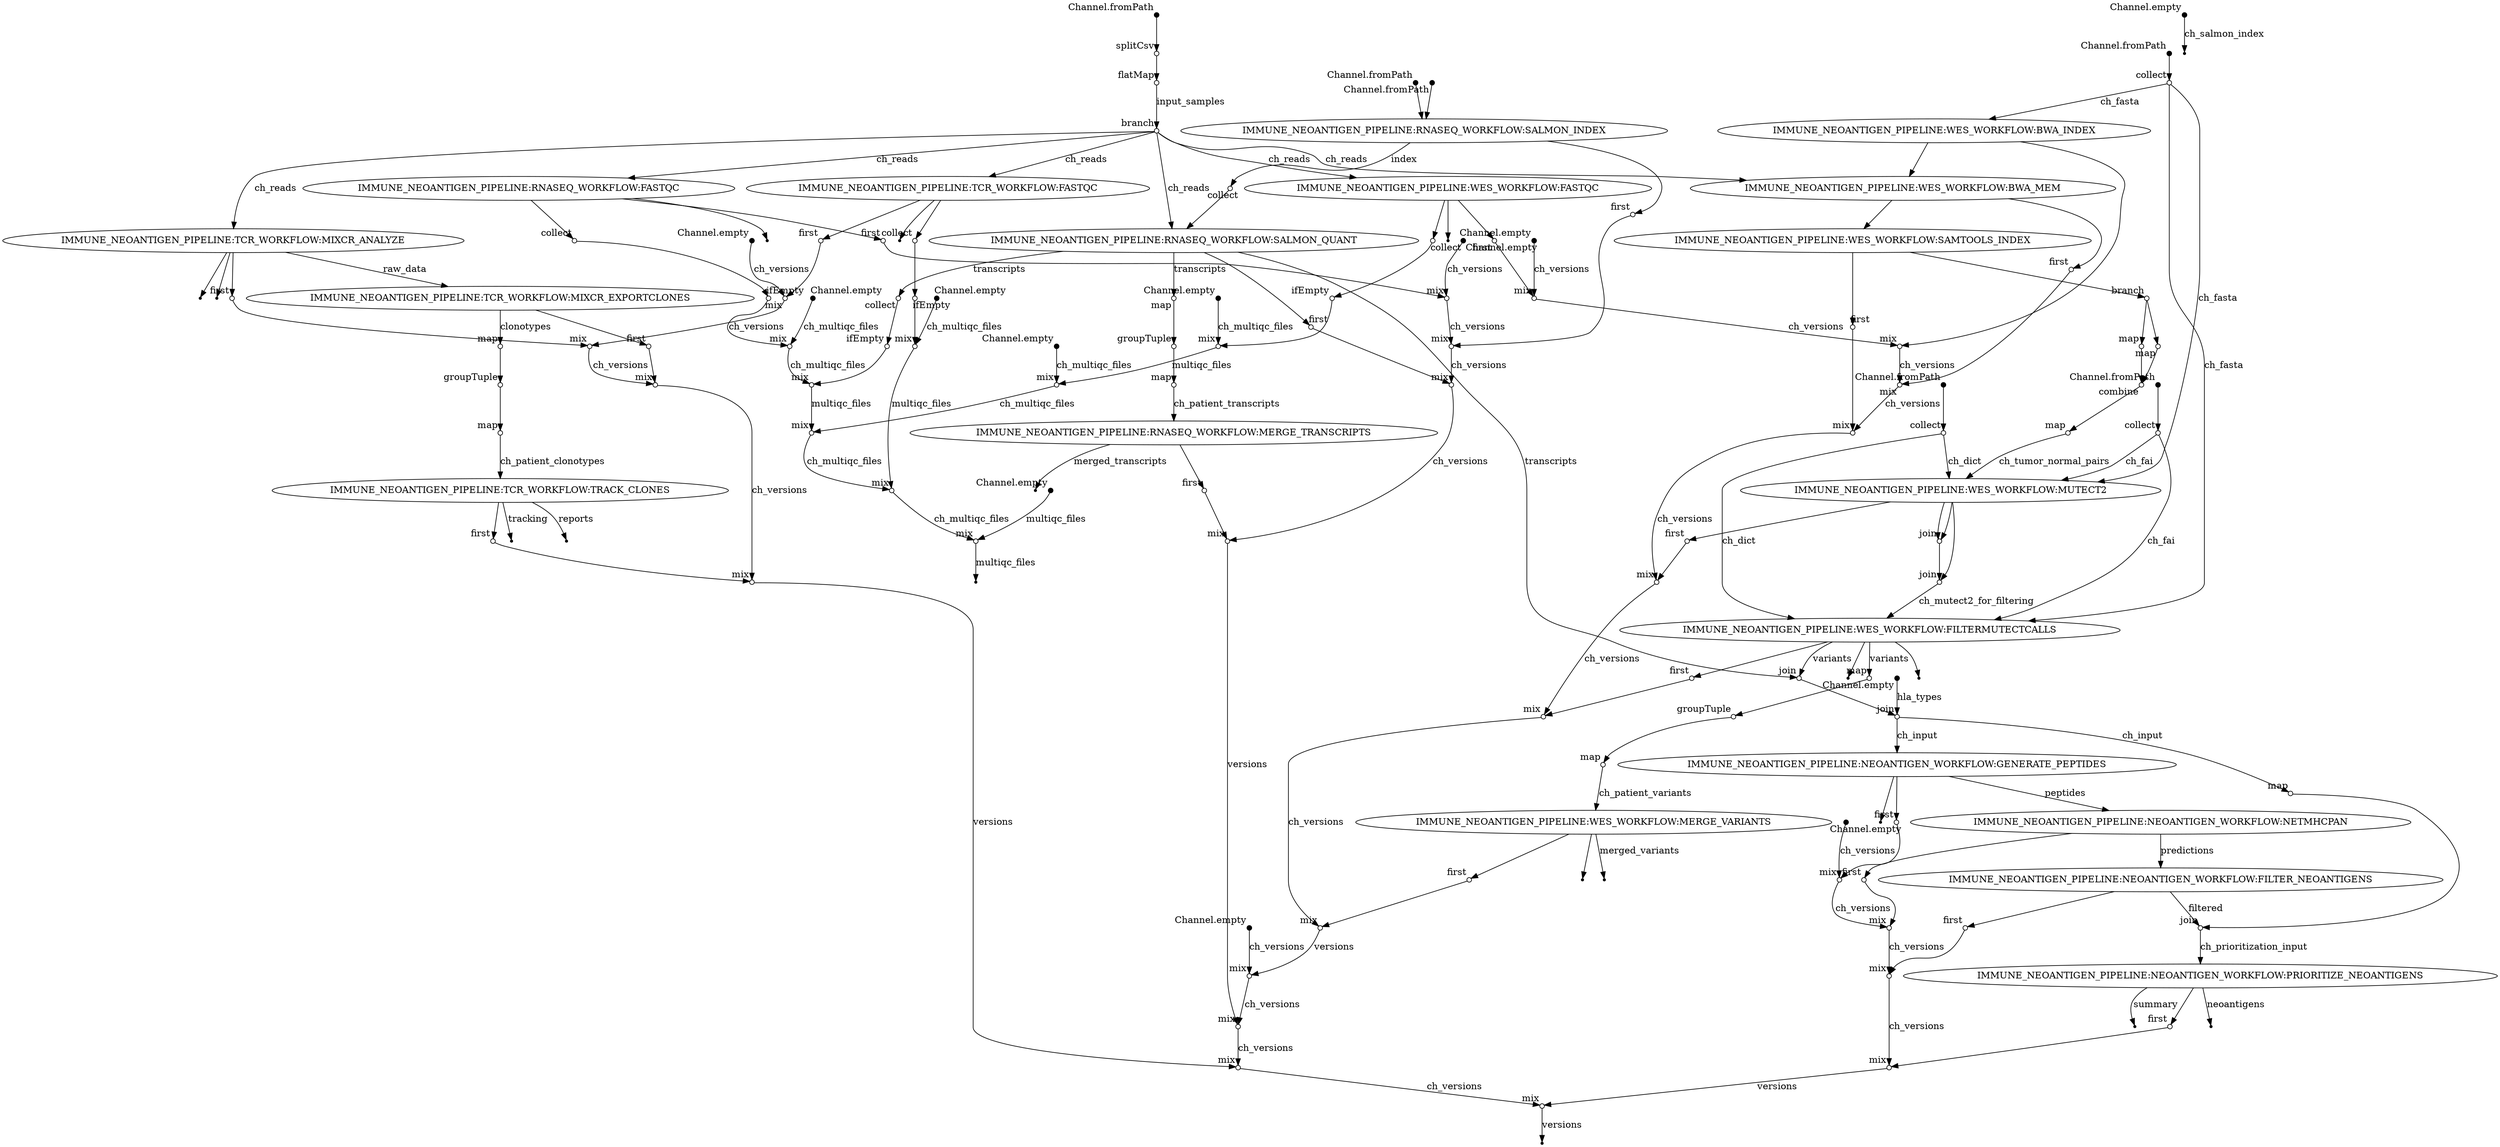 digraph "pipeline_dag_20250709_225139" {
rankdir=TB;
v0 [shape=point,label="",fixedsize=true,width=0.1,xlabel="Channel.fromPath"];
v1 [shape=circle,label="",fixedsize=true,width=0.1,xlabel="splitCsv"];
v0 -> v1;

v1 [shape=circle,label="",fixedsize=true,width=0.1,xlabel="splitCsv"];
v2 [shape=circle,label="",fixedsize=true,width=0.1,xlabel="flatMap"];
v1 -> v2;

v2 [shape=circle,label="",fixedsize=true,width=0.1,xlabel="flatMap"];
v5 [shape=circle,label="",fixedsize=true,width=0.1,xlabel="branch"];
v2 -> v5 [label="input_samples"];

v3 [shape=point,label="",fixedsize=true,width=0.1,xlabel="Channel.empty"];
v53 [shape=circle,label="",fixedsize=true,width=0.1,xlabel="mix"];
v3 -> v53 [label="ch_versions"];

v4 [shape=point,label="",fixedsize=true,width=0.1,xlabel="Channel.empty"];
v54 [shape=circle,label="",fixedsize=true,width=0.1,xlabel="mix"];
v4 -> v54 [label="ch_multiqc_files"];

v5 [shape=circle,label="",fixedsize=true,width=0.1,xlabel="branch"];
v89 [label="IMMUNE_NEOANTIGEN_PIPELINE:TCR_WORKFLOW:FASTQC"];
v5 -> v89 [label="ch_reads"];

v5 [shape=circle,label="",fixedsize=true,width=0.1,xlabel="branch"];
v14 [label="IMMUNE_NEOANTIGEN_PIPELINE:WES_WORKFLOW:FASTQC"];
v5 -> v14 [label="ch_reads"];

v5 [shape=circle,label="",fixedsize=true,width=0.1,xlabel="branch"];
v57 [label="IMMUNE_NEOANTIGEN_PIPELINE:RNASEQ_WORKFLOW:FASTQC"];
v5 -> v57 [label="ch_reads"];

v6 [shape=point,label="",fixedsize=true,width=0.1,xlabel="Channel.empty"];
v17 [shape=circle,label="",fixedsize=true,width=0.1,xlabel="mix"];
v6 -> v17 [label="ch_versions"];

v7 [shape=point,label="",fixedsize=true,width=0.1,xlabel="Channel.empty"];
v20 [shape=circle,label="",fixedsize=true,width=0.1,xlabel="mix"];
v7 -> v20 [label="ch_multiqc_files"];

v8 [shape=point,label="",fixedsize=true,width=0.1,xlabel="Channel.fromPath"];
v9 [shape=circle,label="",fixedsize=true,width=0.1,xlabel="collect"];
v8 -> v9;

v9 [shape=circle,label="",fixedsize=true,width=0.1,xlabel="collect"];
v21 [label="IMMUNE_NEOANTIGEN_PIPELINE:WES_WORKFLOW:BWA_INDEX"];
v9 -> v21 [label="ch_fasta"];

v10 [shape=point,label="",fixedsize=true,width=0.1,xlabel="Channel.fromPath"];
v11 [shape=circle,label="",fixedsize=true,width=0.1,xlabel="collect"];
v10 -> v11;

v11 [shape=circle,label="",fixedsize=true,width=0.1,xlabel="collect"];
v34 [label="IMMUNE_NEOANTIGEN_PIPELINE:WES_WORKFLOW:MUTECT2"];
v11 -> v34 [label="ch_fai"];

v12 [shape=point,label="",fixedsize=true,width=0.1,xlabel="Channel.fromPath"];
v13 [shape=circle,label="",fixedsize=true,width=0.1,xlabel="collect"];
v12 -> v13;

v13 [shape=circle,label="",fixedsize=true,width=0.1,xlabel="collect"];
v34 [label="IMMUNE_NEOANTIGEN_PIPELINE:WES_WORKFLOW:MUTECT2"];
v13 -> v34 [label="ch_dict"];

v14 [label="IMMUNE_NEOANTIGEN_PIPELINE:WES_WORKFLOW:FASTQC"];
v15 [shape=point];
v14 -> v15;

v14 [label="IMMUNE_NEOANTIGEN_PIPELINE:WES_WORKFLOW:FASTQC"];
v18 [shape=circle,label="",fixedsize=true,width=0.1,xlabel="collect"];
v14 -> v18;

v14 [label="IMMUNE_NEOANTIGEN_PIPELINE:WES_WORKFLOW:FASTQC"];
v16 [shape=circle,label="",fixedsize=true,width=0.1,xlabel="first"];
v14 -> v16;

v16 [shape=circle,label="",fixedsize=true,width=0.1,xlabel="first"];
v17 [shape=circle,label="",fixedsize=true,width=0.1,xlabel="mix"];
v16 -> v17;

v17 [shape=circle,label="",fixedsize=true,width=0.1,xlabel="mix"];
v22 [shape=circle,label="",fixedsize=true,width=0.1,xlabel="mix"];
v17 -> v22 [label="ch_versions"];

v18 [shape=circle,label="",fixedsize=true,width=0.1,xlabel="collect"];
v19 [shape=circle,label="",fixedsize=true,width=0.1,xlabel="ifEmpty"];
v18 -> v19;

v19 [shape=circle,label="",fixedsize=true,width=0.1,xlabel="ifEmpty"];
v20 [shape=circle,label="",fixedsize=true,width=0.1,xlabel="mix"];
v19 -> v20;

v20 [shape=circle,label="",fixedsize=true,width=0.1,xlabel="mix"];
v54 [shape=circle,label="",fixedsize=true,width=0.1,xlabel="mix"];
v20 -> v54 [label="multiqc_files"];

v21 [label="IMMUNE_NEOANTIGEN_PIPELINE:WES_WORKFLOW:BWA_INDEX"];
v23 [label="IMMUNE_NEOANTIGEN_PIPELINE:WES_WORKFLOW:BWA_MEM"];
v21 -> v23;

v21 [label="IMMUNE_NEOANTIGEN_PIPELINE:WES_WORKFLOW:BWA_INDEX"];
v22 [shape=circle,label="",fixedsize=true,width=0.1,xlabel="mix"];
v21 -> v22;

v22 [shape=circle,label="",fixedsize=true,width=0.1,xlabel="mix"];
v25 [shape=circle,label="",fixedsize=true,width=0.1,xlabel="mix"];
v22 -> v25 [label="ch_versions"];

v5 [shape=circle,label="",fixedsize=true,width=0.1,xlabel="branch"];
v23 [label="IMMUNE_NEOANTIGEN_PIPELINE:WES_WORKFLOW:BWA_MEM"];
v5 -> v23 [label="ch_reads"];

v23 [label="IMMUNE_NEOANTIGEN_PIPELINE:WES_WORKFLOW:BWA_MEM"];
v26 [label="IMMUNE_NEOANTIGEN_PIPELINE:WES_WORKFLOW:SAMTOOLS_INDEX"];
v23 -> v26;

v23 [label="IMMUNE_NEOANTIGEN_PIPELINE:WES_WORKFLOW:BWA_MEM"];
v24 [shape=circle,label="",fixedsize=true,width=0.1,xlabel="first"];
v23 -> v24;

v24 [shape=circle,label="",fixedsize=true,width=0.1,xlabel="first"];
v25 [shape=circle,label="",fixedsize=true,width=0.1,xlabel="mix"];
v24 -> v25;

v25 [shape=circle,label="",fixedsize=true,width=0.1,xlabel="mix"];
v28 [shape=circle,label="",fixedsize=true,width=0.1,xlabel="mix"];
v25 -> v28 [label="ch_versions"];

v26 [label="IMMUNE_NEOANTIGEN_PIPELINE:WES_WORKFLOW:SAMTOOLS_INDEX"];
v29 [shape=circle,label="",fixedsize=true,width=0.1,xlabel="branch"];
v26 -> v29;

v26 [label="IMMUNE_NEOANTIGEN_PIPELINE:WES_WORKFLOW:SAMTOOLS_INDEX"];
v27 [shape=circle,label="",fixedsize=true,width=0.1,xlabel="first"];
v26 -> v27;

v27 [shape=circle,label="",fixedsize=true,width=0.1,xlabel="first"];
v28 [shape=circle,label="",fixedsize=true,width=0.1,xlabel="mix"];
v27 -> v28;

v28 [shape=circle,label="",fixedsize=true,width=0.1,xlabel="mix"];
v36 [shape=circle,label="",fixedsize=true,width=0.1,xlabel="mix"];
v28 -> v36 [label="ch_versions"];

v29 [shape=circle,label="",fixedsize=true,width=0.1,xlabel="branch"];
v31 [shape=circle,label="",fixedsize=true,width=0.1,xlabel="map"];
v29 -> v31;

v29 [shape=circle,label="",fixedsize=true,width=0.1,xlabel="branch"];
v30 [shape=circle,label="",fixedsize=true,width=0.1,xlabel="map"];
v29 -> v30;

v30 [shape=circle,label="",fixedsize=true,width=0.1,xlabel="map"];
v32 [shape=circle,label="",fixedsize=true,width=0.1,xlabel="combine"];
v30 -> v32;

v31 [shape=circle,label="",fixedsize=true,width=0.1,xlabel="map"];
v32 [shape=circle,label="",fixedsize=true,width=0.1,xlabel="combine"];
v31 -> v32;

v32 [shape=circle,label="",fixedsize=true,width=0.1,xlabel="combine"];
v33 [shape=circle,label="",fixedsize=true,width=0.1,xlabel="map"];
v32 -> v33;

v33 [shape=circle,label="",fixedsize=true,width=0.1,xlabel="map"];
v34 [label="IMMUNE_NEOANTIGEN_PIPELINE:WES_WORKFLOW:MUTECT2"];
v33 -> v34 [label="ch_tumor_normal_pairs"];

v9 [shape=circle,label="",fixedsize=true,width=0.1,xlabel="collect"];
v34 [label="IMMUNE_NEOANTIGEN_PIPELINE:WES_WORKFLOW:MUTECT2"];
v9 -> v34 [label="ch_fasta"];

v34 [label="IMMUNE_NEOANTIGEN_PIPELINE:WES_WORKFLOW:MUTECT2"];
v37 [shape=circle,label="",fixedsize=true,width=0.1,xlabel="join"];
v34 -> v37;

v34 [label="IMMUNE_NEOANTIGEN_PIPELINE:WES_WORKFLOW:MUTECT2"];
v37 [shape=circle,label="",fixedsize=true,width=0.1,xlabel="join"];
v34 -> v37;

v34 [label="IMMUNE_NEOANTIGEN_PIPELINE:WES_WORKFLOW:MUTECT2"];
v38 [shape=circle,label="",fixedsize=true,width=0.1,xlabel="join"];
v34 -> v38;

v34 [label="IMMUNE_NEOANTIGEN_PIPELINE:WES_WORKFLOW:MUTECT2"];
v35 [shape=circle,label="",fixedsize=true,width=0.1,xlabel="first"];
v34 -> v35;

v35 [shape=circle,label="",fixedsize=true,width=0.1,xlabel="first"];
v36 [shape=circle,label="",fixedsize=true,width=0.1,xlabel="mix"];
v35 -> v36;

v36 [shape=circle,label="",fixedsize=true,width=0.1,xlabel="mix"];
v43 [shape=circle,label="",fixedsize=true,width=0.1,xlabel="mix"];
v36 -> v43 [label="ch_versions"];

v37 [shape=circle,label="",fixedsize=true,width=0.1,xlabel="join"];
v38 [shape=circle,label="",fixedsize=true,width=0.1,xlabel="join"];
v37 -> v38;

v38 [shape=circle,label="",fixedsize=true,width=0.1,xlabel="join"];
v39 [label="IMMUNE_NEOANTIGEN_PIPELINE:WES_WORKFLOW:FILTERMUTECTCALLS"];
v38 -> v39 [label="ch_mutect2_for_filtering"];

v9 [shape=circle,label="",fixedsize=true,width=0.1,xlabel="collect"];
v39 [label="IMMUNE_NEOANTIGEN_PIPELINE:WES_WORKFLOW:FILTERMUTECTCALLS"];
v9 -> v39 [label="ch_fasta"];

v11 [shape=circle,label="",fixedsize=true,width=0.1,xlabel="collect"];
v39 [label="IMMUNE_NEOANTIGEN_PIPELINE:WES_WORKFLOW:FILTERMUTECTCALLS"];
v11 -> v39 [label="ch_fai"];

v13 [shape=circle,label="",fixedsize=true,width=0.1,xlabel="collect"];
v39 [label="IMMUNE_NEOANTIGEN_PIPELINE:WES_WORKFLOW:FILTERMUTECTCALLS"];
v13 -> v39 [label="ch_dict"];

v39 [label="IMMUNE_NEOANTIGEN_PIPELINE:WES_WORKFLOW:FILTERMUTECTCALLS"];
v45 [shape=circle,label="",fixedsize=true,width=0.1,xlabel="map"];
v39 -> v45 [label="variants"];

v39 [label="IMMUNE_NEOANTIGEN_PIPELINE:WES_WORKFLOW:FILTERMUTECTCALLS"];
v41 [shape=point];
v39 -> v41;

v39 [label="IMMUNE_NEOANTIGEN_PIPELINE:WES_WORKFLOW:FILTERMUTECTCALLS"];
v40 [shape=point];
v39 -> v40;

v39 [label="IMMUNE_NEOANTIGEN_PIPELINE:WES_WORKFLOW:FILTERMUTECTCALLS"];
v42 [shape=circle,label="",fixedsize=true,width=0.1,xlabel="first"];
v39 -> v42;

v42 [shape=circle,label="",fixedsize=true,width=0.1,xlabel="first"];
v43 [shape=circle,label="",fixedsize=true,width=0.1,xlabel="mix"];
v42 -> v43;

v43 [shape=circle,label="",fixedsize=true,width=0.1,xlabel="mix"];
v52 [shape=circle,label="",fixedsize=true,width=0.1,xlabel="mix"];
v43 -> v52 [label="ch_versions"];

v44 [shape=point,label="",fixedsize=true,width=0.1,xlabel="Channel.empty"];
v115 [shape=circle,label="",fixedsize=true,width=0.1,xlabel="join"];
v44 -> v115 [label="hla_types"];

v45 [shape=circle,label="",fixedsize=true,width=0.1,xlabel="map"];
v46 [shape=circle,label="",fixedsize=true,width=0.1,xlabel="groupTuple"];
v45 -> v46;

v46 [shape=circle,label="",fixedsize=true,width=0.1,xlabel="groupTuple"];
v47 [shape=circle,label="",fixedsize=true,width=0.1,xlabel="map"];
v46 -> v47;

v47 [shape=circle,label="",fixedsize=true,width=0.1,xlabel="map"];
v48 [label="IMMUNE_NEOANTIGEN_PIPELINE:WES_WORKFLOW:MERGE_VARIANTS"];
v47 -> v48 [label="ch_patient_variants"];

v48 [label="IMMUNE_NEOANTIGEN_PIPELINE:WES_WORKFLOW:MERGE_VARIANTS"];
v50 [shape=point];
v48 -> v50 [label="merged_variants"];

v48 [label="IMMUNE_NEOANTIGEN_PIPELINE:WES_WORKFLOW:MERGE_VARIANTS"];
v49 [shape=point];
v48 -> v49;

v48 [label="IMMUNE_NEOANTIGEN_PIPELINE:WES_WORKFLOW:MERGE_VARIANTS"];
v51 [shape=circle,label="",fixedsize=true,width=0.1,xlabel="first"];
v48 -> v51;

v51 [shape=circle,label="",fixedsize=true,width=0.1,xlabel="first"];
v52 [shape=circle,label="",fixedsize=true,width=0.1,xlabel="mix"];
v51 -> v52;

v52 [shape=circle,label="",fixedsize=true,width=0.1,xlabel="mix"];
v53 [shape=circle,label="",fixedsize=true,width=0.1,xlabel="mix"];
v52 -> v53 [label="versions"];

v53 [shape=circle,label="",fixedsize=true,width=0.1,xlabel="mix"];
v85 [shape=circle,label="",fixedsize=true,width=0.1,xlabel="mix"];
v53 -> v85 [label="ch_versions"];

v54 [shape=circle,label="",fixedsize=true,width=0.1,xlabel="mix"];
v86 [shape=circle,label="",fixedsize=true,width=0.1,xlabel="mix"];
v54 -> v86 [label="ch_multiqc_files"];

v55 [shape=point,label="",fixedsize=true,width=0.1,xlabel="Channel.empty"];
v60 [shape=circle,label="",fixedsize=true,width=0.1,xlabel="mix"];
v55 -> v60 [label="ch_versions"];

v56 [shape=point,label="",fixedsize=true,width=0.1,xlabel="Channel.empty"];
v63 [shape=circle,label="",fixedsize=true,width=0.1,xlabel="mix"];
v56 -> v63 [label="ch_multiqc_files"];

v57 [label="IMMUNE_NEOANTIGEN_PIPELINE:RNASEQ_WORKFLOW:FASTQC"];
v58 [shape=point];
v57 -> v58;

v57 [label="IMMUNE_NEOANTIGEN_PIPELINE:RNASEQ_WORKFLOW:FASTQC"];
v61 [shape=circle,label="",fixedsize=true,width=0.1,xlabel="collect"];
v57 -> v61;

v57 [label="IMMUNE_NEOANTIGEN_PIPELINE:RNASEQ_WORKFLOW:FASTQC"];
v59 [shape=circle,label="",fixedsize=true,width=0.1,xlabel="first"];
v57 -> v59;

v59 [shape=circle,label="",fixedsize=true,width=0.1,xlabel="first"];
v60 [shape=circle,label="",fixedsize=true,width=0.1,xlabel="mix"];
v59 -> v60;

v60 [shape=circle,label="",fixedsize=true,width=0.1,xlabel="mix"];
v70 [shape=circle,label="",fixedsize=true,width=0.1,xlabel="mix"];
v60 -> v70 [label="ch_versions"];

v61 [shape=circle,label="",fixedsize=true,width=0.1,xlabel="collect"];
v62 [shape=circle,label="",fixedsize=true,width=0.1,xlabel="ifEmpty"];
v61 -> v62;

v62 [shape=circle,label="",fixedsize=true,width=0.1,xlabel="ifEmpty"];
v63 [shape=circle,label="",fixedsize=true,width=0.1,xlabel="mix"];
v62 -> v63;

v63 [shape=circle,label="",fixedsize=true,width=0.1,xlabel="mix"];
v77 [shape=circle,label="",fixedsize=true,width=0.1,xlabel="mix"];
v63 -> v77 [label="ch_multiqc_files"];

v64 [shape=point,label="",fixedsize=true,width=0.1,xlabel="Channel.empty"];
v65 [shape=point];
v64 -> v65 [label="ch_salmon_index"];

v66 [shape=point,label="",fixedsize=true,width=0.1,xlabel="Channel.fromPath"];
v68 [label="IMMUNE_NEOANTIGEN_PIPELINE:RNASEQ_WORKFLOW:SALMON_INDEX"];
v66 -> v68;

v67 [shape=point,label="",fixedsize=true,width=0.1,xlabel="Channel.fromPath"];
v68 [label="IMMUNE_NEOANTIGEN_PIPELINE:RNASEQ_WORKFLOW:SALMON_INDEX"];
v67 -> v68;

v68 [label="IMMUNE_NEOANTIGEN_PIPELINE:RNASEQ_WORKFLOW:SALMON_INDEX"];
v71 [shape=circle,label="",fixedsize=true,width=0.1,xlabel="collect"];
v68 -> v71 [label="index"];

v68 [label="IMMUNE_NEOANTIGEN_PIPELINE:RNASEQ_WORKFLOW:SALMON_INDEX"];
v69 [shape=circle,label="",fixedsize=true,width=0.1,xlabel="first"];
v68 -> v69;

v69 [shape=circle,label="",fixedsize=true,width=0.1,xlabel="first"];
v70 [shape=circle,label="",fixedsize=true,width=0.1,xlabel="mix"];
v69 -> v70;

v70 [shape=circle,label="",fixedsize=true,width=0.1,xlabel="mix"];
v74 [shape=circle,label="",fixedsize=true,width=0.1,xlabel="mix"];
v70 -> v74 [label="ch_versions"];

v71 [shape=circle,label="",fixedsize=true,width=0.1,xlabel="collect"];
v72 [label="IMMUNE_NEOANTIGEN_PIPELINE:RNASEQ_WORKFLOW:SALMON_QUANT"];
v71 -> v72;

v5 [shape=circle,label="",fixedsize=true,width=0.1,xlabel="branch"];
v72 [label="IMMUNE_NEOANTIGEN_PIPELINE:RNASEQ_WORKFLOW:SALMON_QUANT"];
v5 -> v72 [label="ch_reads"];

v72 [label="IMMUNE_NEOANTIGEN_PIPELINE:RNASEQ_WORKFLOW:SALMON_QUANT"];
v75 [shape=circle,label="",fixedsize=true,width=0.1,xlabel="collect"];
v72 -> v75 [label="transcripts"];

v72 [label="IMMUNE_NEOANTIGEN_PIPELINE:RNASEQ_WORKFLOW:SALMON_QUANT"];
v73 [shape=circle,label="",fixedsize=true,width=0.1,xlabel="first"];
v72 -> v73;

v73 [shape=circle,label="",fixedsize=true,width=0.1,xlabel="first"];
v74 [shape=circle,label="",fixedsize=true,width=0.1,xlabel="mix"];
v73 -> v74;

v74 [shape=circle,label="",fixedsize=true,width=0.1,xlabel="mix"];
v84 [shape=circle,label="",fixedsize=true,width=0.1,xlabel="mix"];
v74 -> v84 [label="ch_versions"];

v75 [shape=circle,label="",fixedsize=true,width=0.1,xlabel="collect"];
v76 [shape=circle,label="",fixedsize=true,width=0.1,xlabel="ifEmpty"];
v75 -> v76;

v76 [shape=circle,label="",fixedsize=true,width=0.1,xlabel="ifEmpty"];
v77 [shape=circle,label="",fixedsize=true,width=0.1,xlabel="mix"];
v76 -> v77;

v77 [shape=circle,label="",fixedsize=true,width=0.1,xlabel="mix"];
v86 [shape=circle,label="",fixedsize=true,width=0.1,xlabel="mix"];
v77 -> v86 [label="multiqc_files"];

v72 [label="IMMUNE_NEOANTIGEN_PIPELINE:RNASEQ_WORKFLOW:SALMON_QUANT"];
v78 [shape=circle,label="",fixedsize=true,width=0.1,xlabel="map"];
v72 -> v78 [label="transcripts"];

v78 [shape=circle,label="",fixedsize=true,width=0.1,xlabel="map"];
v79 [shape=circle,label="",fixedsize=true,width=0.1,xlabel="groupTuple"];
v78 -> v79;

v79 [shape=circle,label="",fixedsize=true,width=0.1,xlabel="groupTuple"];
v80 [shape=circle,label="",fixedsize=true,width=0.1,xlabel="map"];
v79 -> v80;

v80 [shape=circle,label="",fixedsize=true,width=0.1,xlabel="map"];
v81 [label="IMMUNE_NEOANTIGEN_PIPELINE:RNASEQ_WORKFLOW:MERGE_TRANSCRIPTS"];
v80 -> v81 [label="ch_patient_transcripts"];

v81 [label="IMMUNE_NEOANTIGEN_PIPELINE:RNASEQ_WORKFLOW:MERGE_TRANSCRIPTS"];
v82 [shape=point];
v81 -> v82 [label="merged_transcripts"];

v81 [label="IMMUNE_NEOANTIGEN_PIPELINE:RNASEQ_WORKFLOW:MERGE_TRANSCRIPTS"];
v83 [shape=circle,label="",fixedsize=true,width=0.1,xlabel="first"];
v81 -> v83;

v83 [shape=circle,label="",fixedsize=true,width=0.1,xlabel="first"];
v84 [shape=circle,label="",fixedsize=true,width=0.1,xlabel="mix"];
v83 -> v84;

v84 [shape=circle,label="",fixedsize=true,width=0.1,xlabel="mix"];
v85 [shape=circle,label="",fixedsize=true,width=0.1,xlabel="mix"];
v84 -> v85 [label="versions"];

v85 [shape=circle,label="",fixedsize=true,width=0.1,xlabel="mix"];
v112 [shape=circle,label="",fixedsize=true,width=0.1,xlabel="mix"];
v85 -> v112 [label="ch_versions"];

v86 [shape=circle,label="",fixedsize=true,width=0.1,xlabel="mix"];
v113 [shape=circle,label="",fixedsize=true,width=0.1,xlabel="mix"];
v86 -> v113 [label="ch_multiqc_files"];

v87 [shape=point,label="",fixedsize=true,width=0.1,xlabel="Channel.empty"];
v92 [shape=circle,label="",fixedsize=true,width=0.1,xlabel="mix"];
v87 -> v92 [label="ch_versions"];

v88 [shape=point,label="",fixedsize=true,width=0.1,xlabel="Channel.empty"];
v95 [shape=circle,label="",fixedsize=true,width=0.1,xlabel="mix"];
v88 -> v95 [label="ch_multiqc_files"];

v89 [label="IMMUNE_NEOANTIGEN_PIPELINE:TCR_WORKFLOW:FASTQC"];
v90 [shape=point];
v89 -> v90;

v89 [label="IMMUNE_NEOANTIGEN_PIPELINE:TCR_WORKFLOW:FASTQC"];
v93 [shape=circle,label="",fixedsize=true,width=0.1,xlabel="collect"];
v89 -> v93;

v89 [label="IMMUNE_NEOANTIGEN_PIPELINE:TCR_WORKFLOW:FASTQC"];
v91 [shape=circle,label="",fixedsize=true,width=0.1,xlabel="first"];
v89 -> v91;

v91 [shape=circle,label="",fixedsize=true,width=0.1,xlabel="first"];
v92 [shape=circle,label="",fixedsize=true,width=0.1,xlabel="mix"];
v91 -> v92;

v92 [shape=circle,label="",fixedsize=true,width=0.1,xlabel="mix"];
v100 [shape=circle,label="",fixedsize=true,width=0.1,xlabel="mix"];
v92 -> v100 [label="ch_versions"];

v93 [shape=circle,label="",fixedsize=true,width=0.1,xlabel="collect"];
v94 [shape=circle,label="",fixedsize=true,width=0.1,xlabel="ifEmpty"];
v93 -> v94;

v94 [shape=circle,label="",fixedsize=true,width=0.1,xlabel="ifEmpty"];
v95 [shape=circle,label="",fixedsize=true,width=0.1,xlabel="mix"];
v94 -> v95;

v95 [shape=circle,label="",fixedsize=true,width=0.1,xlabel="mix"];
v113 [shape=circle,label="",fixedsize=true,width=0.1,xlabel="mix"];
v95 -> v113 [label="multiqc_files"];

v5 [shape=circle,label="",fixedsize=true,width=0.1,xlabel="branch"];
v96 [label="IMMUNE_NEOANTIGEN_PIPELINE:TCR_WORKFLOW:MIXCR_ANALYZE"];
v5 -> v96 [label="ch_reads"];

v96 [label="IMMUNE_NEOANTIGEN_PIPELINE:TCR_WORKFLOW:MIXCR_ANALYZE"];
v101 [label="IMMUNE_NEOANTIGEN_PIPELINE:TCR_WORKFLOW:MIXCR_EXPORTCLONES"];
v96 -> v101 [label="raw_data"];

v96 [label="IMMUNE_NEOANTIGEN_PIPELINE:TCR_WORKFLOW:MIXCR_ANALYZE"];
v98 [shape=point];
v96 -> v98;

v96 [label="IMMUNE_NEOANTIGEN_PIPELINE:TCR_WORKFLOW:MIXCR_ANALYZE"];
v97 [shape=point];
v96 -> v97;

v96 [label="IMMUNE_NEOANTIGEN_PIPELINE:TCR_WORKFLOW:MIXCR_ANALYZE"];
v99 [shape=circle,label="",fixedsize=true,width=0.1,xlabel="first"];
v96 -> v99;

v99 [shape=circle,label="",fixedsize=true,width=0.1,xlabel="first"];
v100 [shape=circle,label="",fixedsize=true,width=0.1,xlabel="mix"];
v99 -> v100;

v100 [shape=circle,label="",fixedsize=true,width=0.1,xlabel="mix"];
v103 [shape=circle,label="",fixedsize=true,width=0.1,xlabel="mix"];
v100 -> v103 [label="ch_versions"];

v101 [label="IMMUNE_NEOANTIGEN_PIPELINE:TCR_WORKFLOW:MIXCR_EXPORTCLONES"];
v104 [shape=circle,label="",fixedsize=true,width=0.1,xlabel="map"];
v101 -> v104 [label="clonotypes"];

v101 [label="IMMUNE_NEOANTIGEN_PIPELINE:TCR_WORKFLOW:MIXCR_EXPORTCLONES"];
v102 [shape=circle,label="",fixedsize=true,width=0.1,xlabel="first"];
v101 -> v102;

v102 [shape=circle,label="",fixedsize=true,width=0.1,xlabel="first"];
v103 [shape=circle,label="",fixedsize=true,width=0.1,xlabel="mix"];
v102 -> v103;

v103 [shape=circle,label="",fixedsize=true,width=0.1,xlabel="mix"];
v111 [shape=circle,label="",fixedsize=true,width=0.1,xlabel="mix"];
v103 -> v111 [label="ch_versions"];

v104 [shape=circle,label="",fixedsize=true,width=0.1,xlabel="map"];
v105 [shape=circle,label="",fixedsize=true,width=0.1,xlabel="groupTuple"];
v104 -> v105;

v105 [shape=circle,label="",fixedsize=true,width=0.1,xlabel="groupTuple"];
v106 [shape=circle,label="",fixedsize=true,width=0.1,xlabel="map"];
v105 -> v106;

v106 [shape=circle,label="",fixedsize=true,width=0.1,xlabel="map"];
v107 [label="IMMUNE_NEOANTIGEN_PIPELINE:TCR_WORKFLOW:TRACK_CLONES"];
v106 -> v107 [label="ch_patient_clonotypes"];

v107 [label="IMMUNE_NEOANTIGEN_PIPELINE:TCR_WORKFLOW:TRACK_CLONES"];
v109 [shape=point];
v107 -> v109 [label="tracking"];

v107 [label="IMMUNE_NEOANTIGEN_PIPELINE:TCR_WORKFLOW:TRACK_CLONES"];
v108 [shape=point];
v107 -> v108 [label="reports"];

v107 [label="IMMUNE_NEOANTIGEN_PIPELINE:TCR_WORKFLOW:TRACK_CLONES"];
v110 [shape=circle,label="",fixedsize=true,width=0.1,xlabel="first"];
v107 -> v110;

v110 [shape=circle,label="",fixedsize=true,width=0.1,xlabel="first"];
v111 [shape=circle,label="",fixedsize=true,width=0.1,xlabel="mix"];
v110 -> v111;

v111 [shape=circle,label="",fixedsize=true,width=0.1,xlabel="mix"];
v112 [shape=circle,label="",fixedsize=true,width=0.1,xlabel="mix"];
v111 -> v112 [label="versions"];

v112 [shape=circle,label="",fixedsize=true,width=0.1,xlabel="mix"];
v135 [shape=circle,label="",fixedsize=true,width=0.1,xlabel="mix"];
v112 -> v135 [label="ch_versions"];

v113 [shape=circle,label="",fixedsize=true,width=0.1,xlabel="mix"];
v137 [shape=circle,label="",fixedsize=true,width=0.1,xlabel="mix"];
v113 -> v137 [label="ch_multiqc_files"];

v72 [label="IMMUNE_NEOANTIGEN_PIPELINE:RNASEQ_WORKFLOW:SALMON_QUANT"];
v114 [shape=circle,label="",fixedsize=true,width=0.1,xlabel="join"];
v72 -> v114 [label="transcripts"];

v39 [label="IMMUNE_NEOANTIGEN_PIPELINE:WES_WORKFLOW:FILTERMUTECTCALLS"];
v114 [shape=circle,label="",fixedsize=true,width=0.1,xlabel="join"];
v39 -> v114 [label="variants"];

v114 [shape=circle,label="",fixedsize=true,width=0.1,xlabel="join"];
v115 [shape=circle,label="",fixedsize=true,width=0.1,xlabel="join"];
v114 -> v115;

v115 [shape=circle,label="",fixedsize=true,width=0.1,xlabel="join"];
v118 [label="IMMUNE_NEOANTIGEN_PIPELINE:NEOANTIGEN_WORKFLOW:GENERATE_PEPTIDES"];
v115 -> v118 [label="ch_input"];

v116 [shape=point,label="",fixedsize=true,width=0.1,xlabel="Channel.empty"];
v121 [shape=circle,label="",fixedsize=true,width=0.1,xlabel="mix"];
v116 -> v121 [label="ch_versions"];

v117 [shape=point,label="",fixedsize=true,width=0.1,xlabel="Channel.empty"];
v137 [shape=circle,label="",fixedsize=true,width=0.1,xlabel="mix"];
v117 -> v137 [label="multiqc_files"];

v118 [label="IMMUNE_NEOANTIGEN_PIPELINE:NEOANTIGEN_WORKFLOW:GENERATE_PEPTIDES"];
v122 [label="IMMUNE_NEOANTIGEN_PIPELINE:NEOANTIGEN_WORKFLOW:NETMHCPAN"];
v118 -> v122 [label="peptides"];

v118 [label="IMMUNE_NEOANTIGEN_PIPELINE:NEOANTIGEN_WORKFLOW:GENERATE_PEPTIDES"];
v119 [shape=point];
v118 -> v119;

v118 [label="IMMUNE_NEOANTIGEN_PIPELINE:NEOANTIGEN_WORKFLOW:GENERATE_PEPTIDES"];
v120 [shape=circle,label="",fixedsize=true,width=0.1,xlabel="first"];
v118 -> v120;

v120 [shape=circle,label="",fixedsize=true,width=0.1,xlabel="first"];
v121 [shape=circle,label="",fixedsize=true,width=0.1,xlabel="mix"];
v120 -> v121;

v121 [shape=circle,label="",fixedsize=true,width=0.1,xlabel="mix"];
v124 [shape=circle,label="",fixedsize=true,width=0.1,xlabel="mix"];
v121 -> v124 [label="ch_versions"];

v122 [label="IMMUNE_NEOANTIGEN_PIPELINE:NEOANTIGEN_WORKFLOW:NETMHCPAN"];
v125 [label="IMMUNE_NEOANTIGEN_PIPELINE:NEOANTIGEN_WORKFLOW:FILTER_NEOANTIGENS"];
v122 -> v125 [label="predictions"];

v122 [label="IMMUNE_NEOANTIGEN_PIPELINE:NEOANTIGEN_WORKFLOW:NETMHCPAN"];
v123 [shape=circle,label="",fixedsize=true,width=0.1,xlabel="first"];
v122 -> v123;

v123 [shape=circle,label="",fixedsize=true,width=0.1,xlabel="first"];
v124 [shape=circle,label="",fixedsize=true,width=0.1,xlabel="mix"];
v123 -> v124;

v124 [shape=circle,label="",fixedsize=true,width=0.1,xlabel="mix"];
v127 [shape=circle,label="",fixedsize=true,width=0.1,xlabel="mix"];
v124 -> v127 [label="ch_versions"];

v125 [label="IMMUNE_NEOANTIGEN_PIPELINE:NEOANTIGEN_WORKFLOW:FILTER_NEOANTIGENS"];
v129 [shape=circle,label="",fixedsize=true,width=0.1,xlabel="join"];
v125 -> v129 [label="filtered"];

v125 [label="IMMUNE_NEOANTIGEN_PIPELINE:NEOANTIGEN_WORKFLOW:FILTER_NEOANTIGENS"];
v126 [shape=circle,label="",fixedsize=true,width=0.1,xlabel="first"];
v125 -> v126;

v126 [shape=circle,label="",fixedsize=true,width=0.1,xlabel="first"];
v127 [shape=circle,label="",fixedsize=true,width=0.1,xlabel="mix"];
v126 -> v127;

v127 [shape=circle,label="",fixedsize=true,width=0.1,xlabel="mix"];
v134 [shape=circle,label="",fixedsize=true,width=0.1,xlabel="mix"];
v127 -> v134 [label="ch_versions"];

v115 [shape=circle,label="",fixedsize=true,width=0.1,xlabel="join"];
v128 [shape=circle,label="",fixedsize=true,width=0.1,xlabel="map"];
v115 -> v128 [label="ch_input"];

v128 [shape=circle,label="",fixedsize=true,width=0.1,xlabel="map"];
v129 [shape=circle,label="",fixedsize=true,width=0.1,xlabel="join"];
v128 -> v129;

v129 [shape=circle,label="",fixedsize=true,width=0.1,xlabel="join"];
v130 [label="IMMUNE_NEOANTIGEN_PIPELINE:NEOANTIGEN_WORKFLOW:PRIORITIZE_NEOANTIGENS"];
v129 -> v130 [label="ch_prioritization_input"];

v130 [label="IMMUNE_NEOANTIGEN_PIPELINE:NEOANTIGEN_WORKFLOW:PRIORITIZE_NEOANTIGENS"];
v132 [shape=point];
v130 -> v132 [label="neoantigens"];

v130 [label="IMMUNE_NEOANTIGEN_PIPELINE:NEOANTIGEN_WORKFLOW:PRIORITIZE_NEOANTIGENS"];
v131 [shape=point];
v130 -> v131 [label="summary"];

v130 [label="IMMUNE_NEOANTIGEN_PIPELINE:NEOANTIGEN_WORKFLOW:PRIORITIZE_NEOANTIGENS"];
v133 [shape=circle,label="",fixedsize=true,width=0.1,xlabel="first"];
v130 -> v133;

v133 [shape=circle,label="",fixedsize=true,width=0.1,xlabel="first"];
v134 [shape=circle,label="",fixedsize=true,width=0.1,xlabel="mix"];
v133 -> v134;

v134 [shape=circle,label="",fixedsize=true,width=0.1,xlabel="mix"];
v135 [shape=circle,label="",fixedsize=true,width=0.1,xlabel="mix"];
v134 -> v135 [label="versions"];

v135 [shape=circle,label="",fixedsize=true,width=0.1,xlabel="mix"];
v136 [shape=point];
v135 -> v136 [label="versions"];

v137 [shape=circle,label="",fixedsize=true,width=0.1,xlabel="mix"];
v138 [shape=point];
v137 -> v138 [label="multiqc_files"];

}
